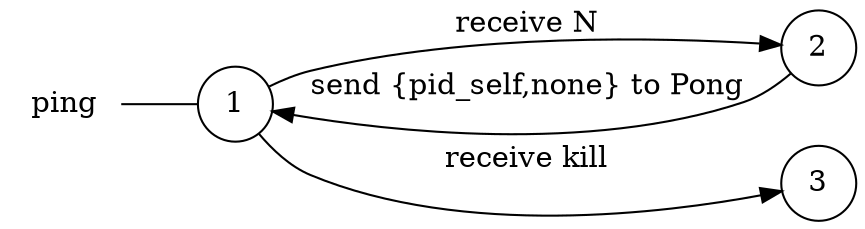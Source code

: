 digraph ping {
	rankdir="LR";
	n_0 [label="ping", shape="plaintext"];
	n_1 [id="3", shape=circle, label="2"];
	n_2 [id="2", shape=circle, label="3"];
	n_3 [id="1", shape=circle, label="1"];
	n_0 -> n_3 [arrowhead=none];

	n_3 -> n_2 [id="[$e|4]", label="receive kill"];
	n_1 -> n_3 [id="[$e|5]", label="send {pid_self,none} to Pong"];
	n_3 -> n_1 [id="[$e|2]", label="receive N"];
}
